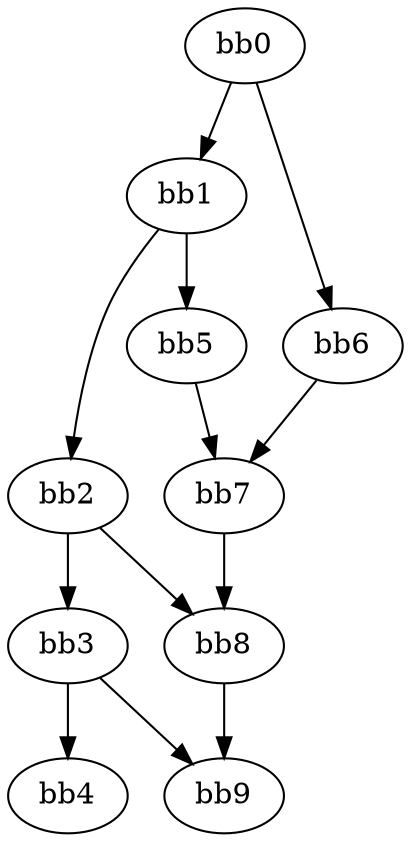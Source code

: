 digraph {
    0 [ label = "bb0\l" ]
    1 [ label = "bb1\l" ]
    2 [ label = "bb2\l" ]
    3 [ label = "bb3\l" ]
    4 [ label = "bb4\l" ]
    5 [ label = "bb5\l" ]
    6 [ label = "bb6\l" ]
    7 [ label = "bb7\l" ]
    8 [ label = "bb8\l" ]
    9 [ label = "bb9\l" ]
    0 -> 1 [ ]
    0 -> 6 [ ]
    1 -> 2 [ ]
    1 -> 5 [ ]
    2 -> 3 [ ]
    2 -> 8 [ ]
    3 -> 4 [ ]
    3 -> 9 [ ]
    5 -> 7 [ ]
    6 -> 7 [ ]
    7 -> 8 [ ]
    8 -> 9 [ ]
}

